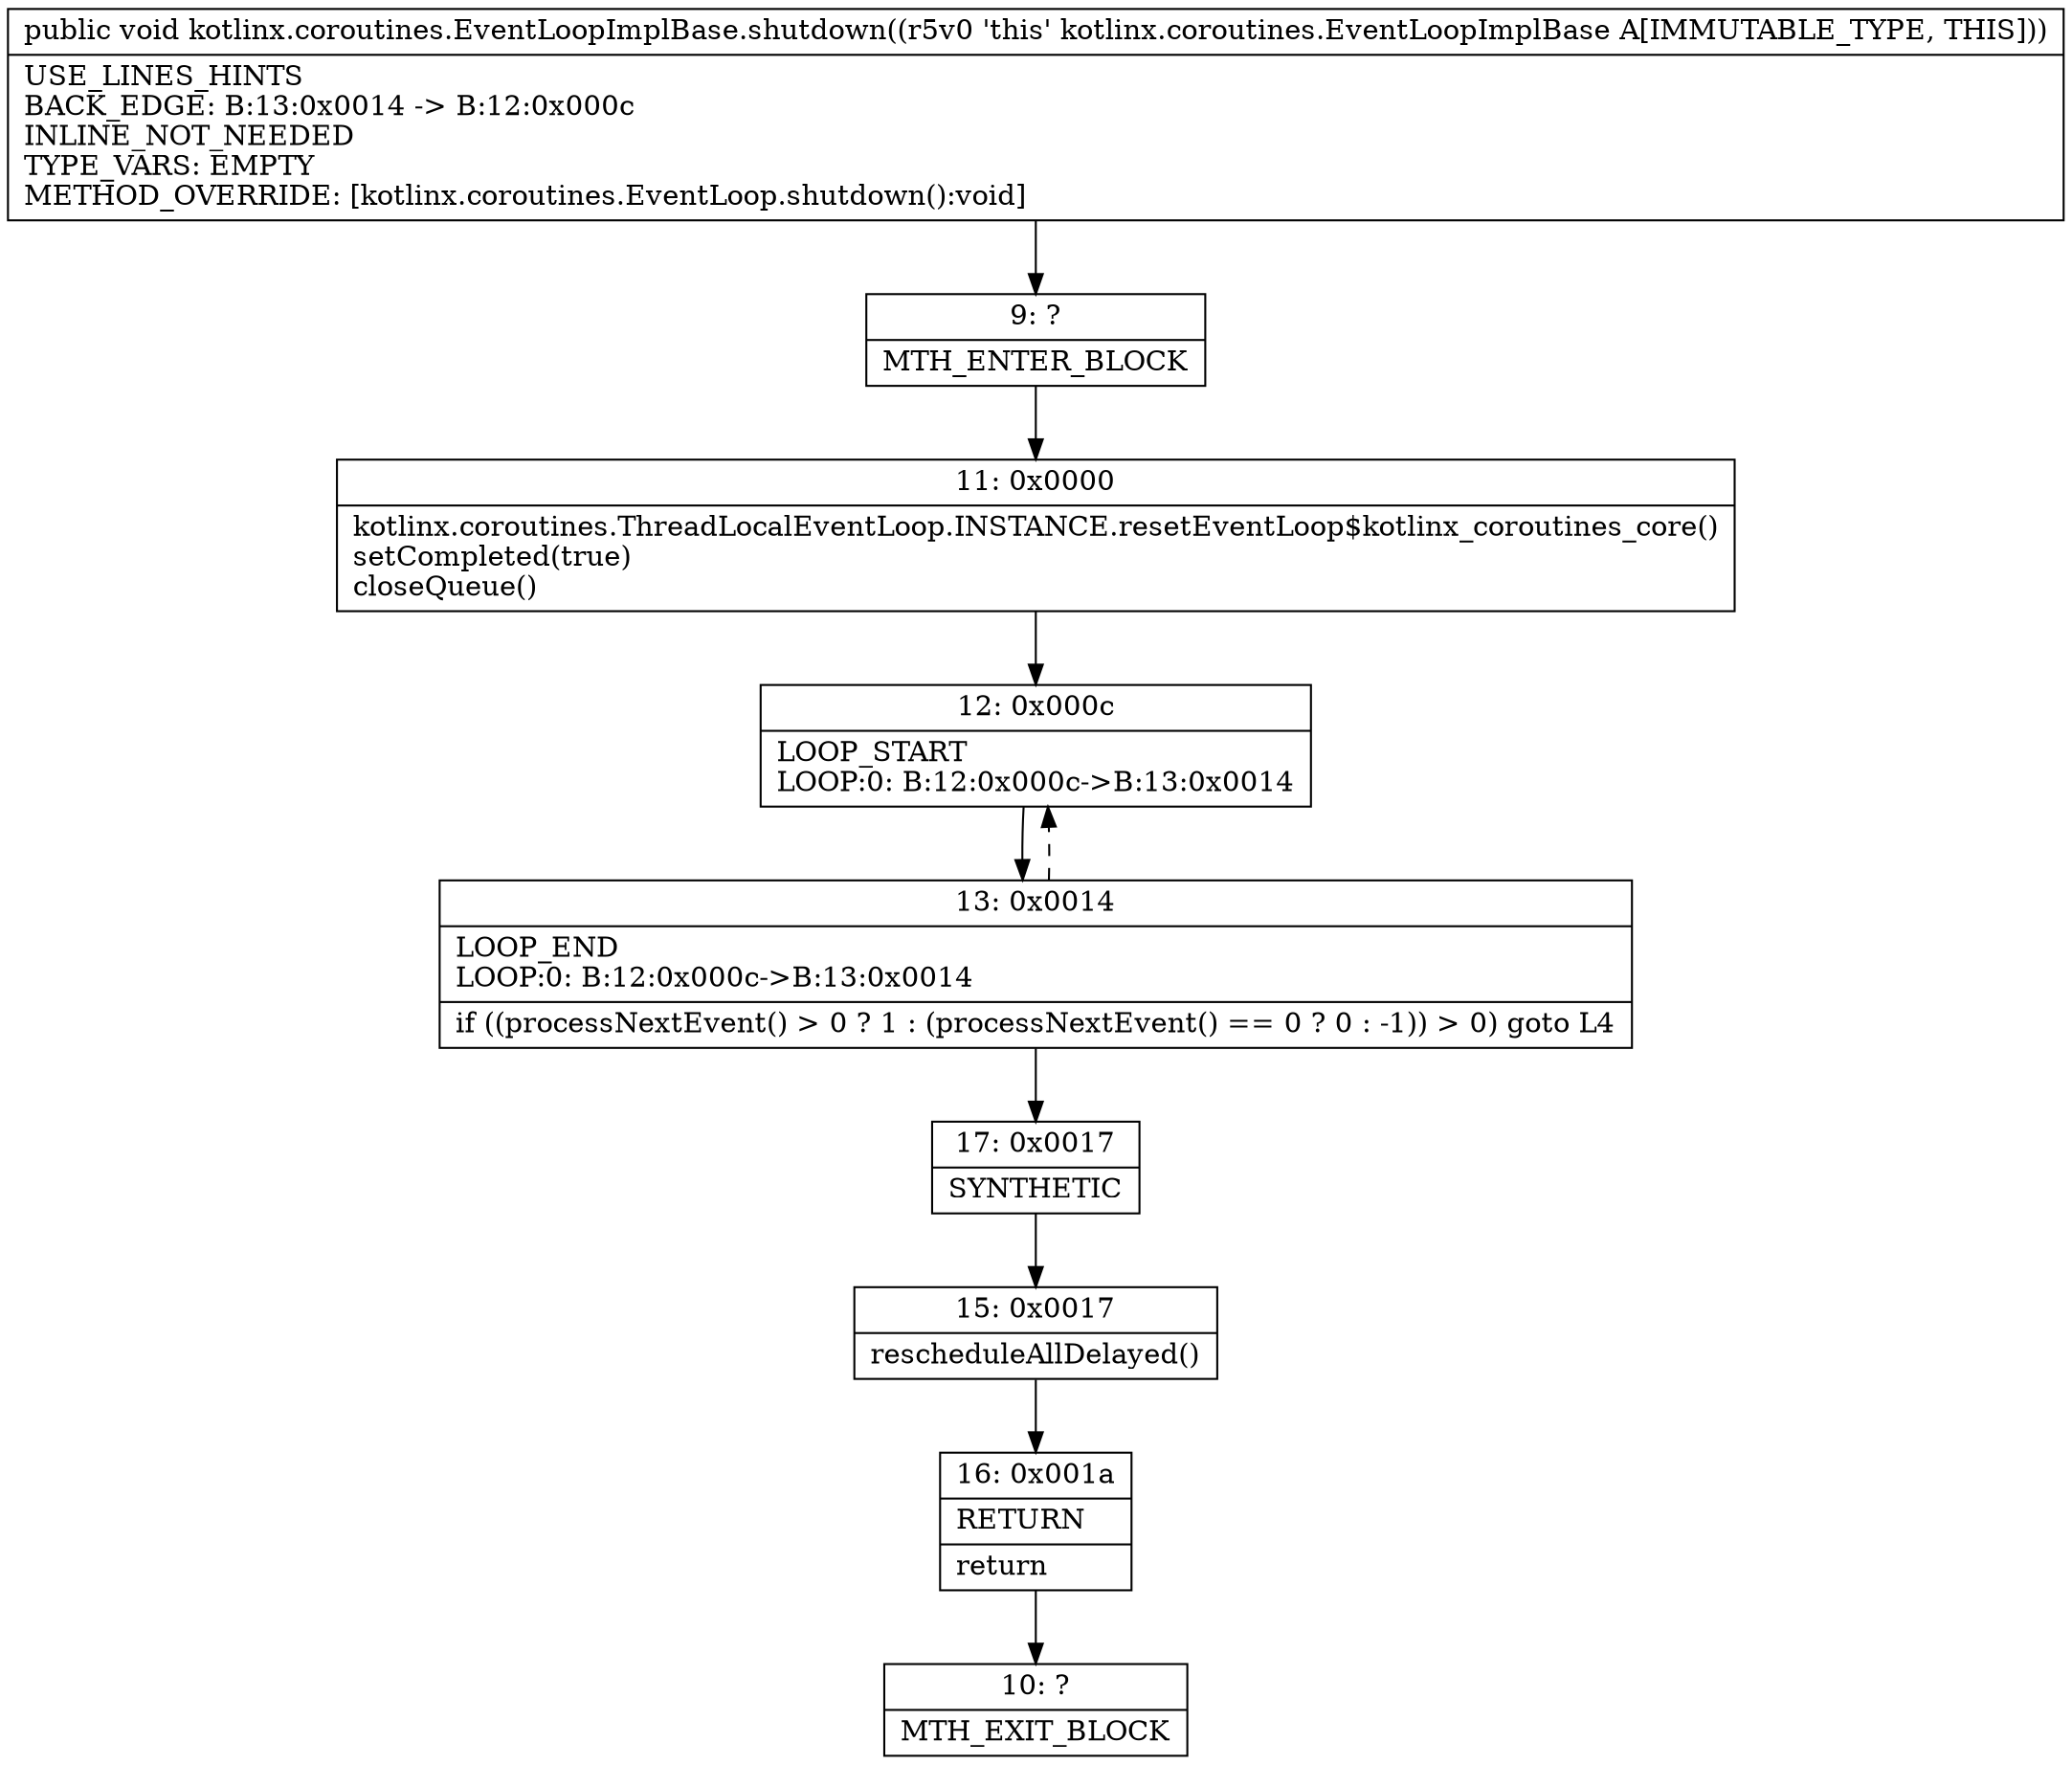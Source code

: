 digraph "CFG forkotlinx.coroutines.EventLoopImplBase.shutdown()V" {
Node_9 [shape=record,label="{9\:\ ?|MTH_ENTER_BLOCK\l}"];
Node_11 [shape=record,label="{11\:\ 0x0000|kotlinx.coroutines.ThreadLocalEventLoop.INSTANCE.resetEventLoop$kotlinx_coroutines_core()\lsetCompleted(true)\lcloseQueue()\l}"];
Node_12 [shape=record,label="{12\:\ 0x000c|LOOP_START\lLOOP:0: B:12:0x000c\-\>B:13:0x0014\l}"];
Node_13 [shape=record,label="{13\:\ 0x0014|LOOP_END\lLOOP:0: B:12:0x000c\-\>B:13:0x0014\l|if ((processNextEvent() \> 0 ? 1 : (processNextEvent() == 0 ? 0 : \-1)) \> 0) goto L4\l}"];
Node_17 [shape=record,label="{17\:\ 0x0017|SYNTHETIC\l}"];
Node_15 [shape=record,label="{15\:\ 0x0017|rescheduleAllDelayed()\l}"];
Node_16 [shape=record,label="{16\:\ 0x001a|RETURN\l|return\l}"];
Node_10 [shape=record,label="{10\:\ ?|MTH_EXIT_BLOCK\l}"];
MethodNode[shape=record,label="{public void kotlinx.coroutines.EventLoopImplBase.shutdown((r5v0 'this' kotlinx.coroutines.EventLoopImplBase A[IMMUTABLE_TYPE, THIS]))  | USE_LINES_HINTS\lBACK_EDGE: B:13:0x0014 \-\> B:12:0x000c\lINLINE_NOT_NEEDED\lTYPE_VARS: EMPTY\lMETHOD_OVERRIDE: [kotlinx.coroutines.EventLoop.shutdown():void]\l}"];
MethodNode -> Node_9;Node_9 -> Node_11;
Node_11 -> Node_12;
Node_12 -> Node_13;
Node_13 -> Node_12[style=dashed];
Node_13 -> Node_17;
Node_17 -> Node_15;
Node_15 -> Node_16;
Node_16 -> Node_10;
}

